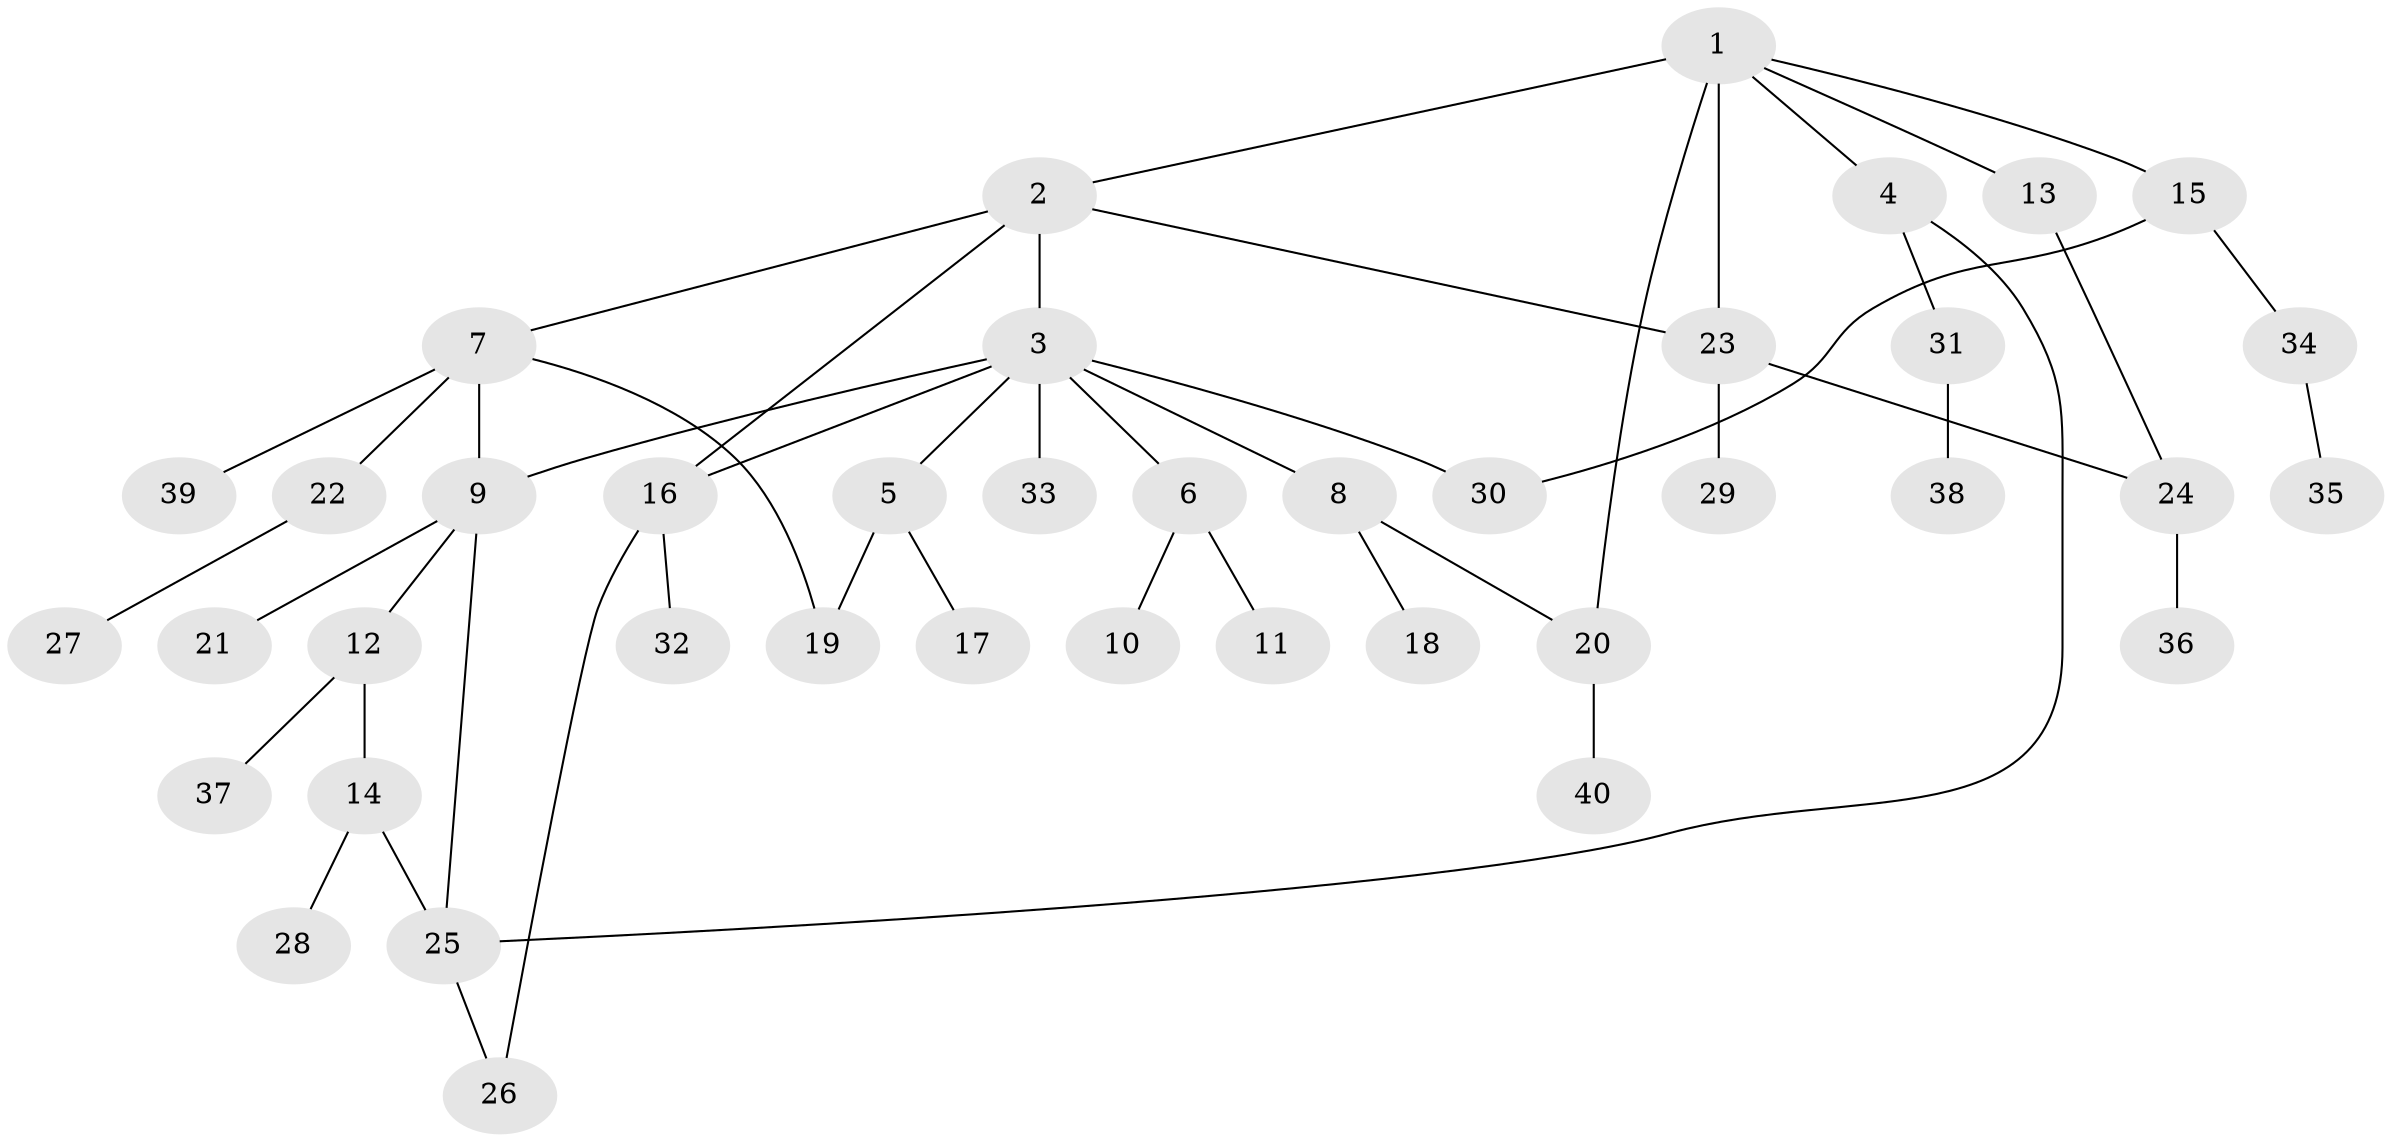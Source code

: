 // original degree distribution, {8: 0.0125, 10: 0.0125, 1: 0.3875, 3: 0.1, 6: 0.0375, 5: 0.0125, 4: 0.075, 2: 0.3625}
// Generated by graph-tools (version 1.1) at 2025/34/03/09/25 02:34:21]
// undirected, 40 vertices, 49 edges
graph export_dot {
graph [start="1"]
  node [color=gray90,style=filled];
  1;
  2;
  3;
  4;
  5;
  6;
  7;
  8;
  9;
  10;
  11;
  12;
  13;
  14;
  15;
  16;
  17;
  18;
  19;
  20;
  21;
  22;
  23;
  24;
  25;
  26;
  27;
  28;
  29;
  30;
  31;
  32;
  33;
  34;
  35;
  36;
  37;
  38;
  39;
  40;
  1 -- 2 [weight=1.0];
  1 -- 4 [weight=1.0];
  1 -- 13 [weight=1.0];
  1 -- 15 [weight=1.0];
  1 -- 20 [weight=1.0];
  1 -- 23 [weight=2.0];
  2 -- 3 [weight=5.0];
  2 -- 7 [weight=1.0];
  2 -- 16 [weight=1.0];
  2 -- 23 [weight=1.0];
  3 -- 5 [weight=1.0];
  3 -- 6 [weight=1.0];
  3 -- 8 [weight=1.0];
  3 -- 9 [weight=1.0];
  3 -- 16 [weight=1.0];
  3 -- 30 [weight=1.0];
  3 -- 33 [weight=1.0];
  4 -- 25 [weight=1.0];
  4 -- 31 [weight=1.0];
  5 -- 17 [weight=2.0];
  5 -- 19 [weight=1.0];
  6 -- 10 [weight=1.0];
  6 -- 11 [weight=1.0];
  7 -- 9 [weight=1.0];
  7 -- 19 [weight=1.0];
  7 -- 22 [weight=1.0];
  7 -- 39 [weight=1.0];
  8 -- 18 [weight=2.0];
  8 -- 20 [weight=1.0];
  9 -- 12 [weight=1.0];
  9 -- 21 [weight=1.0];
  9 -- 25 [weight=1.0];
  12 -- 14 [weight=1.0];
  12 -- 37 [weight=1.0];
  13 -- 24 [weight=1.0];
  14 -- 25 [weight=1.0];
  14 -- 28 [weight=1.0];
  15 -- 30 [weight=1.0];
  15 -- 34 [weight=1.0];
  16 -- 26 [weight=1.0];
  16 -- 32 [weight=1.0];
  20 -- 40 [weight=1.0];
  22 -- 27 [weight=1.0];
  23 -- 24 [weight=1.0];
  23 -- 29 [weight=1.0];
  24 -- 36 [weight=1.0];
  25 -- 26 [weight=1.0];
  31 -- 38 [weight=1.0];
  34 -- 35 [weight=1.0];
}
